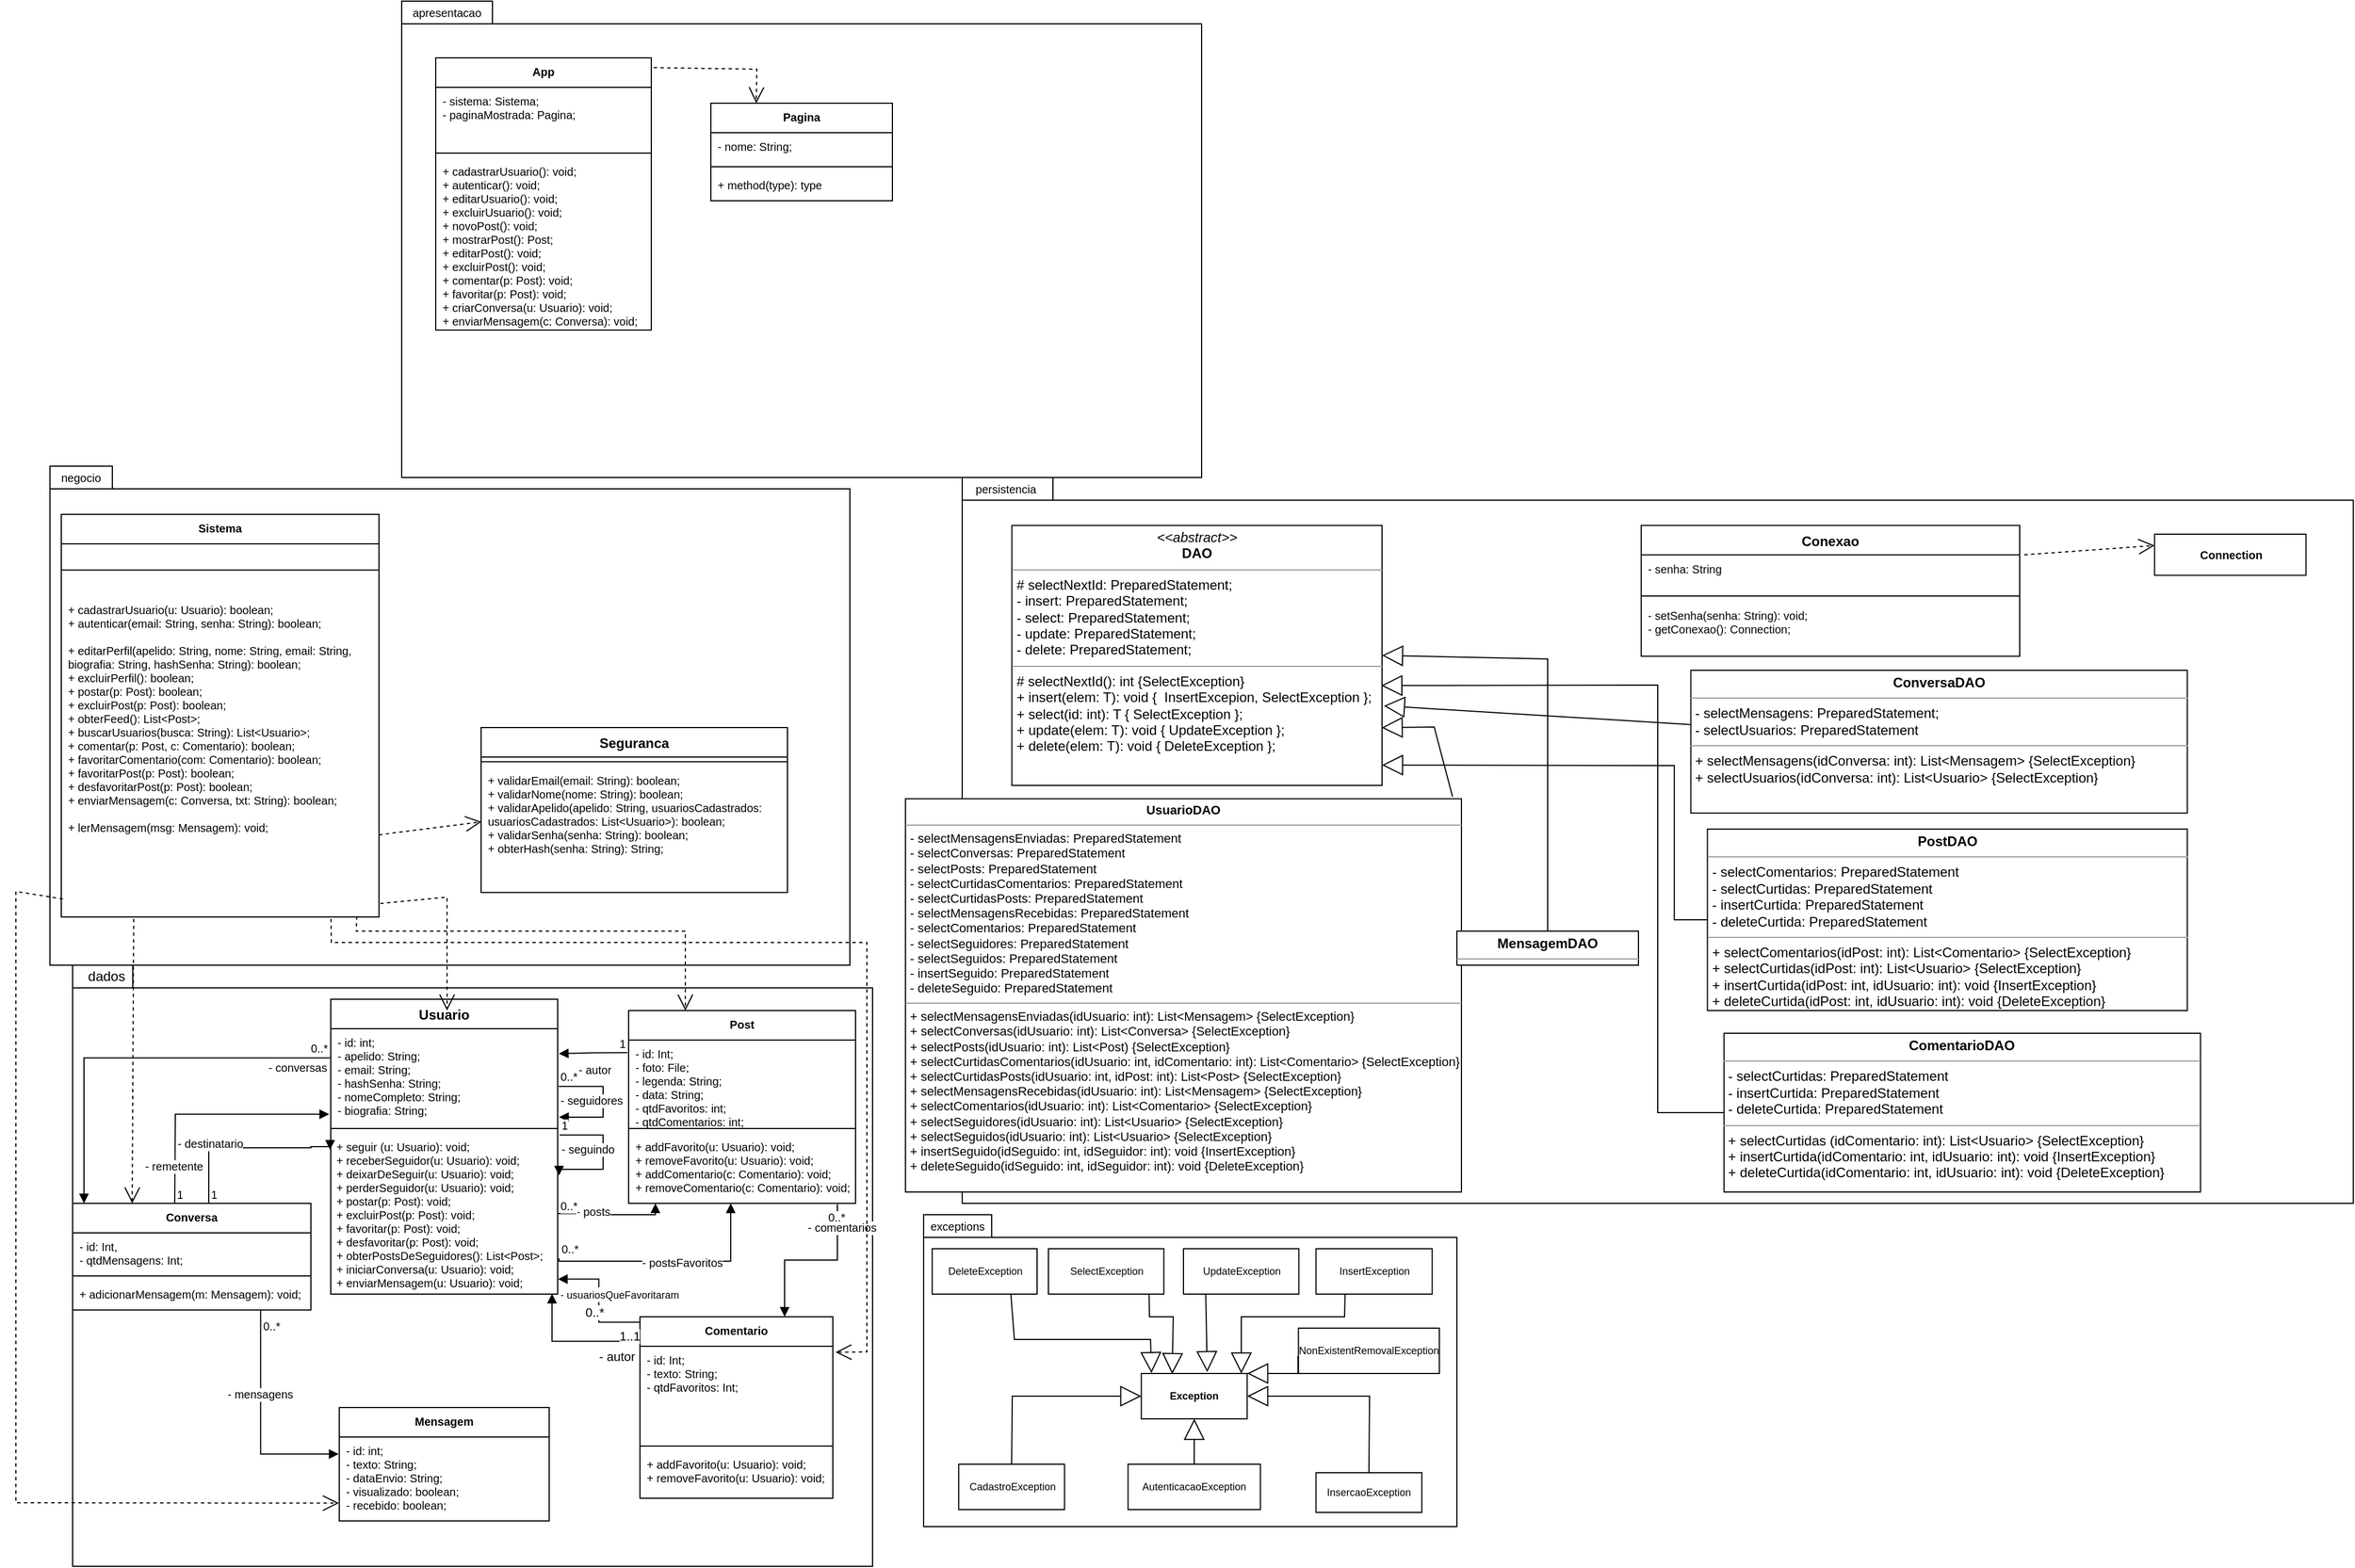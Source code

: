 <mxfile version="20.0.4" type="google"><diagram id="C5RBs43oDa-KdzZeNtuy" name="Page-1"><mxGraphModel grid="1" page="1" gridSize="10" guides="1" tooltips="1" connect="1" arrows="1" fold="1" pageScale="1" pageWidth="827" pageHeight="1169" math="0" shadow="0"><root><mxCell id="WIyWlLk6GJQsqaUBKTNV-0"/><mxCell id="WIyWlLk6GJQsqaUBKTNV-1" parent="WIyWlLk6GJQsqaUBKTNV-0"/><mxCell id="yJai5Bb9g0RLQS3w5ZeI-4" value="&amp;nbsp;" style="shape=folder;fontStyle=1;spacingTop=10;tabWidth=50;tabHeight=20;tabPosition=left;html=1;align=left;" vertex="1" parent="WIyWlLk6GJQsqaUBKTNV-1"><mxGeometry x="30" y="650" width="705" height="530" as="geometry"/></mxCell><mxCell id="yJai5Bb9g0RLQS3w5ZeI-10" value="dados" style="text;html=1;strokeColor=none;fillColor=none;align=center;verticalAlign=middle;whiteSpace=wrap;rounded=0;" vertex="1" parent="WIyWlLk6GJQsqaUBKTNV-1"><mxGeometry x="30" y="650" width="60" height="20" as="geometry"/></mxCell><mxCell id="yJai5Bb9g0RLQS3w5ZeI-13" value="Usuario" style="swimlane;fontStyle=1;align=center;verticalAlign=top;childLayout=stackLayout;horizontal=1;startSize=26;horizontalStack=0;resizeParent=1;resizeParentMax=0;resizeLast=0;collapsible=1;marginBottom=0;" vertex="1" parent="WIyWlLk6GJQsqaUBKTNV-1"><mxGeometry x="257.5" y="680" width="200" height="260" as="geometry"/></mxCell><mxCell id="yJai5Bb9g0RLQS3w5ZeI-14" value="- id: int;&#10;- apelido: String;&#10;- email: String;&#10;- hashSenha: String;&#10;- nomeCompleto: String;&#10;- biografia: String;" style="text;strokeColor=none;fillColor=none;align=left;verticalAlign=top;spacingLeft=4;spacingRight=4;overflow=hidden;rotatable=0;points=[[0,0.5],[1,0.5]];portConstraint=eastwest;fontSize=10;" vertex="1" parent="yJai5Bb9g0RLQS3w5ZeI-13"><mxGeometry y="26" width="200" height="84" as="geometry"/></mxCell><mxCell id="yJai5Bb9g0RLQS3w5ZeI-15" value="" style="line;strokeWidth=1;fillColor=none;align=left;verticalAlign=middle;spacingTop=-1;spacingLeft=3;spacingRight=3;rotatable=0;labelPosition=right;points=[];portConstraint=eastwest;" vertex="1" parent="yJai5Bb9g0RLQS3w5ZeI-13"><mxGeometry y="110" width="200" height="8" as="geometry"/></mxCell><mxCell id="yJai5Bb9g0RLQS3w5ZeI-16" value="+ seguir (u: Usuario): void;&#10;+ receberSeguidor(u: Usuario): void;&#10;+ deixarDeSeguir(u: Usuario): void;&#10;+ perderSeguidor(u: Usuario): void;&#10;+ postar(p: Post): void;&#10;+ excluirPost(p: Post): void;&#10;+ favoritar(p: Post): void;&#10;+ desfavoritar(p: Post): void;&#10;+ obterPostsDeSeguidores(): List&lt;Post&gt;;&#10;+ iniciarConversa(u: Usuario): void;&#10;+ enviarMensagem(u: Usuario): void;" style="text;strokeColor=none;fillColor=none;align=left;verticalAlign=top;spacingLeft=3;spacingRight=4;overflow=hidden;rotatable=0;points=[[0,0.5],[1,0.5]];portConstraint=eastwest;fontSize=10;" vertex="1" parent="yJai5Bb9g0RLQS3w5ZeI-13"><mxGeometry y="118" width="200" height="142" as="geometry"/></mxCell><mxCell id="6zpbJxyxFIyUlzgQK8dl-105" value="- seguidores" style="endArrow=block;endFill=1;html=1;edgeStyle=orthogonalEdgeStyle;align=left;verticalAlign=top;rounded=0;fontSize=10;exitX=1.004;exitY=0.606;exitDx=0;exitDy=0;exitPerimeter=0;entryX=1.006;entryY=0.924;entryDx=0;entryDy=0;entryPerimeter=0;" edge="1" parent="yJai5Bb9g0RLQS3w5ZeI-13" source="yJai5Bb9g0RLQS3w5ZeI-14" target="yJai5Bb9g0RLQS3w5ZeI-14"><mxGeometry x="-1" relative="1" as="geometry"><mxPoint x="120" y="150" as="sourcePoint"/><mxPoint x="280" y="150" as="targetPoint"/><Array as="points"><mxPoint x="240" y="77"/><mxPoint x="240" y="104"/><mxPoint x="201" y="104"/></Array></mxGeometry></mxCell><mxCell id="6zpbJxyxFIyUlzgQK8dl-106" value="0..*" style="edgeLabel;resizable=0;html=1;align=left;verticalAlign=bottom;fontSize=10;" connectable="0" vertex="1" parent="6zpbJxyxFIyUlzgQK8dl-105"><mxGeometry x="-1" relative="1" as="geometry"/></mxCell><mxCell id="6zpbJxyxFIyUlzgQK8dl-109" value="- seguindo" style="endArrow=block;endFill=1;html=1;edgeStyle=orthogonalEdgeStyle;align=left;verticalAlign=top;rounded=0;fontSize=10;exitX=1.008;exitY=0.012;exitDx=0;exitDy=0;exitPerimeter=0;entryX=1.006;entryY=0.264;entryDx=0;entryDy=0;entryPerimeter=0;" edge="1" parent="yJai5Bb9g0RLQS3w5ZeI-13" source="yJai5Bb9g0RLQS3w5ZeI-16" target="yJai5Bb9g0RLQS3w5ZeI-16"><mxGeometry x="-1" relative="1" as="geometry"><mxPoint x="120" y="150" as="sourcePoint"/><mxPoint x="280" y="150" as="targetPoint"/><Array as="points"><mxPoint x="240" y="120"/><mxPoint x="240" y="150"/></Array></mxGeometry></mxCell><mxCell id="6zpbJxyxFIyUlzgQK8dl-110" value="1" style="edgeLabel;resizable=0;html=1;align=left;verticalAlign=bottom;fontSize=10;" connectable="0" vertex="1" parent="6zpbJxyxFIyUlzgQK8dl-109"><mxGeometry x="-1" relative="1" as="geometry"/></mxCell><mxCell id="yJai5Bb9g0RLQS3w5ZeI-17" value="Post" style="swimlane;fontStyle=1;align=center;verticalAlign=top;childLayout=stackLayout;horizontal=1;startSize=26;horizontalStack=0;resizeParent=1;resizeParentMax=0;resizeLast=0;collapsible=1;marginBottom=0;fontSize=10;" vertex="1" parent="WIyWlLk6GJQsqaUBKTNV-1"><mxGeometry x="520" y="690" width="200" height="170" as="geometry"/></mxCell><mxCell id="yJai5Bb9g0RLQS3w5ZeI-18" value="- id: Int;&#10;- foto: File;&#10;- legenda: String;&#10;- data: String;&#10;- qtdFavoritos: int;&#10;- qtdComentarios: int;" style="text;strokeColor=none;fillColor=none;align=left;verticalAlign=top;spacingLeft=4;spacingRight=4;overflow=hidden;rotatable=0;points=[[0,0.5],[1,0.5]];portConstraint=eastwest;fontSize=10;" vertex="1" parent="yJai5Bb9g0RLQS3w5ZeI-17"><mxGeometry y="26" width="200" height="74" as="geometry"/></mxCell><mxCell id="yJai5Bb9g0RLQS3w5ZeI-19" value="" style="line;strokeWidth=1;fillColor=none;align=left;verticalAlign=middle;spacingTop=-1;spacingLeft=3;spacingRight=3;rotatable=0;labelPosition=right;points=[];portConstraint=eastwest;fontSize=10;" vertex="1" parent="yJai5Bb9g0RLQS3w5ZeI-17"><mxGeometry y="100" width="200" height="8" as="geometry"/></mxCell><mxCell id="yJai5Bb9g0RLQS3w5ZeI-20" value="+ addFavorito(u: Usuario): void;&#10;+ removeFavorito(u: Usuario): void;&#10;+ addComentario(c: Comentario): void;&#10;+ removeComentario(c: Comentario): void;" style="text;strokeColor=none;fillColor=none;align=left;verticalAlign=top;spacingLeft=4;spacingRight=4;overflow=hidden;rotatable=0;points=[[0,0.5],[1,0.5]];portConstraint=eastwest;fontSize=10;" vertex="1" parent="yJai5Bb9g0RLQS3w5ZeI-17"><mxGeometry y="108" width="200" height="62" as="geometry"/></mxCell><mxCell id="yJai5Bb9g0RLQS3w5ZeI-25" value="Comentario" style="swimlane;fontStyle=1;align=center;verticalAlign=top;childLayout=stackLayout;horizontal=1;startSize=26;horizontalStack=0;resizeParent=1;resizeParentMax=0;resizeLast=0;collapsible=1;marginBottom=0;fontSize=10;" vertex="1" parent="WIyWlLk6GJQsqaUBKTNV-1"><mxGeometry x="530" y="960" width="170" height="160" as="geometry"/></mxCell><mxCell id="yJai5Bb9g0RLQS3w5ZeI-26" value="- id: Int;&#10;- texto: String;&#10;- qtdFavoritos: Int;" style="text;strokeColor=none;fillColor=none;align=left;verticalAlign=top;spacingLeft=4;spacingRight=4;overflow=hidden;rotatable=0;points=[[0,0.5],[1,0.5]];portConstraint=eastwest;fontSize=10;" vertex="1" parent="yJai5Bb9g0RLQS3w5ZeI-25"><mxGeometry y="26" width="170" height="84" as="geometry"/></mxCell><mxCell id="yJai5Bb9g0RLQS3w5ZeI-27" value="" style="line;strokeWidth=1;fillColor=none;align=left;verticalAlign=middle;spacingTop=-1;spacingLeft=3;spacingRight=3;rotatable=0;labelPosition=right;points=[];portConstraint=eastwest;fontSize=10;" vertex="1" parent="yJai5Bb9g0RLQS3w5ZeI-25"><mxGeometry y="110" width="170" height="8" as="geometry"/></mxCell><mxCell id="yJai5Bb9g0RLQS3w5ZeI-28" value="+ addFavorito(u: Usuario): void;&#10;+ removeFavorito(u: Usuario): void;" style="text;strokeColor=none;fillColor=none;align=left;verticalAlign=top;spacingLeft=4;spacingRight=4;overflow=hidden;rotatable=0;points=[[0,0.5],[1,0.5]];portConstraint=eastwest;fontSize=10;" vertex="1" parent="yJai5Bb9g0RLQS3w5ZeI-25"><mxGeometry y="118" width="170" height="42" as="geometry"/></mxCell><mxCell id="yJai5Bb9g0RLQS3w5ZeI-39" value="- posts" style="endArrow=block;endFill=1;html=1;edgeStyle=orthogonalEdgeStyle;align=left;verticalAlign=top;rounded=0;fontSize=10;exitX=1;exitY=0.5;exitDx=0;exitDy=0;entryX=0.118;entryY=1;entryDx=0;entryDy=0;entryPerimeter=0;" edge="1" parent="WIyWlLk6GJQsqaUBKTNV-1" source="yJai5Bb9g0RLQS3w5ZeI-16" target="yJai5Bb9g0RLQS3w5ZeI-20"><mxGeometry x="-0.702" y="14" relative="1" as="geometry"><mxPoint x="40" y="850" as="sourcePoint"/><mxPoint x="200" y="850" as="targetPoint"/><mxPoint as="offset"/></mxGeometry></mxCell><mxCell id="yJai5Bb9g0RLQS3w5ZeI-40" value="0..*" style="edgeLabel;resizable=0;html=1;align=left;verticalAlign=bottom;fontSize=10;" connectable="0" vertex="1" parent="yJai5Bb9g0RLQS3w5ZeI-39"><mxGeometry x="-1" relative="1" as="geometry"><mxPoint y="1" as="offset"/></mxGeometry></mxCell><mxCell id="yJai5Bb9g0RLQS3w5ZeI-49" value="- comentarios" style="endArrow=block;endFill=1;html=1;edgeStyle=orthogonalEdgeStyle;align=left;verticalAlign=top;rounded=0;fontSize=10;entryX=0.75;entryY=0;entryDx=0;entryDy=0;exitX=0.92;exitY=1.015;exitDx=0;exitDy=0;exitPerimeter=0;" edge="1" parent="WIyWlLk6GJQsqaUBKTNV-1" source="yJai5Bb9g0RLQS3w5ZeI-20" target="yJai5Bb9g0RLQS3w5ZeI-25"><mxGeometry x="0.242" y="-21" relative="1" as="geometry"><mxPoint x="280" y="870" as="sourcePoint"/><mxPoint x="440" y="870" as="targetPoint"/><mxPoint x="13" y="-20" as="offset"/></mxGeometry></mxCell><mxCell id="yJai5Bb9g0RLQS3w5ZeI-50" value="0..*" style="edgeLabel;resizable=0;html=1;align=left;verticalAlign=bottom;fontSize=10;" connectable="0" vertex="1" parent="yJai5Bb9g0RLQS3w5ZeI-49"><mxGeometry x="-1" relative="1" as="geometry"><mxPoint x="-10" y="20" as="offset"/></mxGeometry></mxCell><mxCell id="yJai5Bb9g0RLQS3w5ZeI-52" value="Mensagem" style="swimlane;fontStyle=1;align=center;verticalAlign=top;childLayout=stackLayout;horizontal=1;startSize=26;horizontalStack=0;resizeParent=1;resizeParentMax=0;resizeLast=0;collapsible=1;marginBottom=0;fontSize=10;" vertex="1" parent="WIyWlLk6GJQsqaUBKTNV-1"><mxGeometry x="265" y="1040" width="185" height="100" as="geometry"/></mxCell><mxCell id="yJai5Bb9g0RLQS3w5ZeI-53" value="- id: int;&#10;- texto: String;&#10;- dataEnvio: String;&#10;- visualizado: boolean;&#10;- recebido: boolean;" style="text;strokeColor=none;fillColor=none;align=left;verticalAlign=top;spacingLeft=4;spacingRight=4;overflow=hidden;rotatable=0;points=[[0,0.5],[1,0.5]];portConstraint=eastwest;fontSize=10;" vertex="1" parent="yJai5Bb9g0RLQS3w5ZeI-52"><mxGeometry y="26" width="185" height="74" as="geometry"/></mxCell><mxCell id="yJai5Bb9g0RLQS3w5ZeI-58" value="- autor" style="endArrow=block;endFill=1;html=1;edgeStyle=orthogonalEdgeStyle;align=left;verticalAlign=top;rounded=0;fontSize=10;exitX=-0.005;exitY=0.151;exitDx=0;exitDy=0;exitPerimeter=0;entryX=1.005;entryY=0.262;entryDx=0;entryDy=0;entryPerimeter=0;" edge="1" parent="WIyWlLk6GJQsqaUBKTNV-1" source="yJai5Bb9g0RLQS3w5ZeI-18" target="yJai5Bb9g0RLQS3w5ZeI-14"><mxGeometry x="0.48" y="2" relative="1" as="geometry"><mxPoint x="200" y="780" as="sourcePoint"/><mxPoint x="360" y="780" as="targetPoint"/><mxPoint as="offset"/></mxGeometry></mxCell><mxCell id="yJai5Bb9g0RLQS3w5ZeI-59" value="1" style="edgeLabel;resizable=0;html=1;align=left;verticalAlign=bottom;fontSize=10;" connectable="0" vertex="1" parent="yJai5Bb9g0RLQS3w5ZeI-58"><mxGeometry x="-1" relative="1" as="geometry"><mxPoint x="-9" as="offset"/></mxGeometry></mxCell><mxCell id="yJai5Bb9g0RLQS3w5ZeI-74" value="Conversa" style="swimlane;fontStyle=1;align=center;verticalAlign=top;childLayout=stackLayout;horizontal=1;startSize=26;horizontalStack=0;resizeParent=1;resizeParentMax=0;resizeLast=0;collapsible=1;marginBottom=0;fontSize=10;" vertex="1" parent="WIyWlLk6GJQsqaUBKTNV-1"><mxGeometry x="30" y="860" width="210" height="94" as="geometry"/></mxCell><mxCell id="yJai5Bb9g0RLQS3w5ZeI-75" value="- id: Int,&#10;- qtdMensagens: Int;" style="text;strokeColor=none;fillColor=none;align=left;verticalAlign=top;spacingLeft=4;spacingRight=4;overflow=hidden;rotatable=0;points=[[0,0.5],[1,0.5]];portConstraint=eastwest;fontSize=10;" vertex="1" parent="yJai5Bb9g0RLQS3w5ZeI-74"><mxGeometry y="26" width="210" height="34" as="geometry"/></mxCell><mxCell id="yJai5Bb9g0RLQS3w5ZeI-76" value="" style="line;strokeWidth=1;fillColor=none;align=left;verticalAlign=middle;spacingTop=-1;spacingLeft=3;spacingRight=3;rotatable=0;labelPosition=right;points=[];portConstraint=eastwest;fontSize=10;" vertex="1" parent="yJai5Bb9g0RLQS3w5ZeI-74"><mxGeometry y="60" width="210" height="8" as="geometry"/></mxCell><mxCell id="yJai5Bb9g0RLQS3w5ZeI-77" value="+ adicionarMensagem(m: Mensagem): void;" style="text;strokeColor=none;fillColor=none;align=left;verticalAlign=top;spacingLeft=4;spacingRight=4;overflow=hidden;rotatable=0;points=[[0,0.5],[1,0.5]];portConstraint=eastwest;fontSize=10;" vertex="1" parent="yJai5Bb9g0RLQS3w5ZeI-74"><mxGeometry y="68" width="210" height="26" as="geometry"/></mxCell><mxCell id="yJai5Bb9g0RLQS3w5ZeI-78" value="" style="endArrow=block;endFill=1;html=1;edgeStyle=orthogonalEdgeStyle;align=left;verticalAlign=top;rounded=0;fontSize=10;entryX=-0.007;entryY=0.898;entryDx=0;entryDy=0;entryPerimeter=0;" edge="1" parent="WIyWlLk6GJQsqaUBKTNV-1" target="yJai5Bb9g0RLQS3w5ZeI-14"><mxGeometry x="-1" relative="1" as="geometry"><mxPoint x="120" y="860" as="sourcePoint"/><mxPoint x="280" y="860" as="targetPoint"/></mxGeometry></mxCell><mxCell id="yJai5Bb9g0RLQS3w5ZeI-79" value="1" style="edgeLabel;resizable=0;html=1;align=left;verticalAlign=bottom;fontSize=10;" connectable="0" vertex="1" parent="yJai5Bb9g0RLQS3w5ZeI-78"><mxGeometry x="-1" relative="1" as="geometry"/></mxCell><mxCell id="yJai5Bb9g0RLQS3w5ZeI-80" value="- remetente" style="edgeLabel;html=1;align=center;verticalAlign=middle;resizable=0;points=[];fontSize=10;" connectable="0" vertex="1" parent="yJai5Bb9g0RLQS3w5ZeI-78"><mxGeometry x="-0.693" y="1" relative="1" as="geometry"><mxPoint as="offset"/></mxGeometry></mxCell><mxCell id="yJai5Bb9g0RLQS3w5ZeI-81" value="" style="endArrow=block;endFill=1;html=1;edgeStyle=orthogonalEdgeStyle;align=left;verticalAlign=top;rounded=0;fontSize=10;entryX=-0.003;entryY=0.104;entryDx=0;entryDy=0;entryPerimeter=0;" edge="1" parent="WIyWlLk6GJQsqaUBKTNV-1" target="yJai5Bb9g0RLQS3w5ZeI-16"><mxGeometry x="-1" relative="1" as="geometry"><mxPoint x="150" y="860" as="sourcePoint"/><mxPoint x="280" y="860" as="targetPoint"/><Array as="points"><mxPoint x="150" y="811"/><mxPoint x="240" y="811"/><mxPoint x="257" y="810"/></Array></mxGeometry></mxCell><mxCell id="yJai5Bb9g0RLQS3w5ZeI-82" value="1" style="edgeLabel;resizable=0;html=1;align=left;verticalAlign=bottom;fontSize=10;" connectable="0" vertex="1" parent="yJai5Bb9g0RLQS3w5ZeI-81"><mxGeometry x="-1" relative="1" as="geometry"/></mxCell><mxCell id="yJai5Bb9g0RLQS3w5ZeI-83" value="- destinatario" style="edgeLabel;html=1;align=center;verticalAlign=middle;resizable=0;points=[];fontSize=10;" connectable="0" vertex="1" parent="yJai5Bb9g0RLQS3w5ZeI-81"><mxGeometry x="-0.382" relative="1" as="geometry"><mxPoint y="-4" as="offset"/></mxGeometry></mxCell><mxCell id="yJai5Bb9g0RLQS3w5ZeI-84" value="" style="endArrow=block;endFill=1;html=1;edgeStyle=orthogonalEdgeStyle;align=left;verticalAlign=top;rounded=0;fontSize=10;exitX=0.789;exitY=1.007;exitDx=0;exitDy=0;exitPerimeter=0;entryX=-0.003;entryY=0.203;entryDx=0;entryDy=0;entryPerimeter=0;" edge="1" parent="WIyWlLk6GJQsqaUBKTNV-1" source="yJai5Bb9g0RLQS3w5ZeI-77" target="yJai5Bb9g0RLQS3w5ZeI-53"><mxGeometry x="-1" relative="1" as="geometry"><mxPoint x="140" y="990" as="sourcePoint"/><mxPoint x="300" y="990" as="targetPoint"/><Array as="points"><mxPoint x="196" y="1081"/></Array></mxGeometry></mxCell><mxCell id="yJai5Bb9g0RLQS3w5ZeI-85" value="0..*" style="edgeLabel;resizable=0;html=1;align=left;verticalAlign=bottom;fontSize=10;" connectable="0" vertex="1" parent="yJai5Bb9g0RLQS3w5ZeI-84"><mxGeometry x="-1" relative="1" as="geometry"><mxPoint y="22" as="offset"/></mxGeometry></mxCell><mxCell id="yJai5Bb9g0RLQS3w5ZeI-88" value="- mensagens" style="edgeLabel;html=1;align=center;verticalAlign=middle;resizable=0;points=[];fontSize=10;" connectable="0" vertex="1" parent="yJai5Bb9g0RLQS3w5ZeI-84"><mxGeometry x="-0.452" y="-1" relative="1" as="geometry"><mxPoint y="20" as="offset"/></mxGeometry></mxCell><mxCell id="yJai5Bb9g0RLQS3w5ZeI-93" value="" style="endArrow=block;endFill=1;html=1;edgeStyle=orthogonalEdgeStyle;align=left;verticalAlign=top;rounded=0;fontSize=10;exitX=-0.003;exitY=0.306;exitDx=0;exitDy=0;exitPerimeter=0;" edge="1" parent="WIyWlLk6GJQsqaUBKTNV-1" source="yJai5Bb9g0RLQS3w5ZeI-14"><mxGeometry x="-1" relative="1" as="geometry"><mxPoint x="90" y="750" as="sourcePoint"/><mxPoint x="40" y="860" as="targetPoint"/><Array as="points"><mxPoint x="40" y="732"/><mxPoint x="40" y="860"/></Array></mxGeometry></mxCell><mxCell id="yJai5Bb9g0RLQS3w5ZeI-94" value="0..*" style="edgeLabel;resizable=0;html=1;align=left;verticalAlign=bottom;fontSize=10;" connectable="0" vertex="1" parent="yJai5Bb9g0RLQS3w5ZeI-93"><mxGeometry x="-1" relative="1" as="geometry"><mxPoint x="-19" as="offset"/></mxGeometry></mxCell><mxCell id="yJai5Bb9g0RLQS3w5ZeI-95" value="- conversas" style="edgeLabel;html=1;align=center;verticalAlign=middle;resizable=0;points=[];fontSize=10;" connectable="0" vertex="1" parent="yJai5Bb9g0RLQS3w5ZeI-93"><mxGeometry x="-0.433" y="-2" relative="1" as="geometry"><mxPoint x="69" y="10" as="offset"/></mxGeometry></mxCell><mxCell id="yJai5Bb9g0RLQS3w5ZeI-96" value="&amp;nbsp;" style="shape=folder;fontStyle=1;spacingTop=10;tabWidth=55;tabHeight=20;tabPosition=left;html=1;align=left;" vertex="1" parent="WIyWlLk6GJQsqaUBKTNV-1"><mxGeometry x="10" y="210" width="705" height="440" as="geometry"/></mxCell><mxCell id="yJai5Bb9g0RLQS3w5ZeI-98" value="Sistema" style="swimlane;fontStyle=1;align=center;verticalAlign=top;childLayout=stackLayout;horizontal=1;startSize=26;horizontalStack=0;resizeParent=1;resizeParentMax=0;resizeLast=0;collapsible=1;marginBottom=0;fontSize=10;" vertex="1" parent="yJai5Bb9g0RLQS3w5ZeI-96"><mxGeometry x="10" y="42.529" width="280" height="354.952" as="geometry"/></mxCell><mxCell id="yJai5Bb9g0RLQS3w5ZeI-100" value="" style="line;strokeWidth=1;fillColor=none;align=left;verticalAlign=middle;spacingTop=-1;spacingLeft=3;spacingRight=3;rotatable=0;labelPosition=right;points=[];portConstraint=eastwest;fontSize=10;" vertex="1" parent="yJai5Bb9g0RLQS3w5ZeI-98"><mxGeometry y="26" width="280" height="46.095" as="geometry"/></mxCell><mxCell id="yJai5Bb9g0RLQS3w5ZeI-101" value="+ cadastrarUsuario(u: Usuario): boolean;&#10;+ autenticar(email: String, senha: String): boolean;&#10;&#10;+ editarPerfil(apelido: String, nome: String, email: String,&#10;biografia: String, hashSenha: String): boolean;&#10;+ excluirPerfil(): boolean;&#10;+ postar(p: Post): boolean;&#10;+ excluirPost(p: Post): boolean;&#10;+ obterFeed(): List&lt;Post&gt;;&#10;+ buscarUsuarios(busca: String): List&lt;Usuario&gt;;&#10;+ comentar(p: Post, c: Comentario): boolean;&#10;+ favoritarComentario(com: Comentario): boolean;&#10;+ favoritarPost(p: Post): boolean;&#10;+ desfavoritarPost(p: Post): boolean;&#10;+ enviarMensagem(c: Conversa, txt: String): boolean;&#10;&#10;+ lerMensagem(msg: Mensagem): void;&#10;" style="text;strokeColor=none;fillColor=none;align=left;verticalAlign=top;spacingLeft=4;spacingRight=4;overflow=hidden;rotatable=0;points=[[0,0.5],[1,0.5]];portConstraint=eastwest;fontSize=10;" vertex="1" parent="yJai5Bb9g0RLQS3w5ZeI-98"><mxGeometry y="72.095" width="280" height="282.857" as="geometry"/></mxCell><mxCell id="RfT7rJf-ZlswlhzXCu2A-1" value="Seguranca" style="swimlane;fontStyle=1;align=center;verticalAlign=top;childLayout=stackLayout;horizontal=1;startSize=26;horizontalStack=0;resizeParent=1;resizeParentMax=0;resizeLast=0;collapsible=1;marginBottom=0;" vertex="1" parent="yJai5Bb9g0RLQS3w5ZeI-96"><mxGeometry x="380" y="230.476" width="270" height="145.429" as="geometry"/></mxCell><mxCell id="RfT7rJf-ZlswlhzXCu2A-3" value="" style="line;strokeWidth=1;fillColor=none;align=left;verticalAlign=middle;spacingTop=-1;spacingLeft=3;spacingRight=3;rotatable=0;labelPosition=right;points=[];portConstraint=eastwest;" vertex="1" parent="RfT7rJf-ZlswlhzXCu2A-1"><mxGeometry y="26" width="270" height="8.381" as="geometry"/></mxCell><mxCell id="RfT7rJf-ZlswlhzXCu2A-4" value="+ validarEmail(email: String): boolean;&#10;+ validarNome(nome: String): boolean;&#10;+ validarApelido(apelido: String, usuariosCadastrados:&#10;usuariosCadastrados: List&lt;Usuario&gt;): boolean;&#10;+ validarSenha(senha: String): boolean;&#10;+ obterHash(senha: String): String;" style="text;strokeColor=none;fillColor=none;align=left;verticalAlign=top;spacingLeft=4;spacingRight=4;overflow=hidden;rotatable=0;points=[[0,0.5],[1,0.5]];portConstraint=eastwest;fontSize=10;" vertex="1" parent="RfT7rJf-ZlswlhzXCu2A-1"><mxGeometry y="34.381" width="270" height="111.048" as="geometry"/></mxCell><mxCell id="yJai5Bb9g0RLQS3w5ZeI-97" value="negocio" style="text;html=1;strokeColor=none;fillColor=none;align=center;verticalAlign=middle;whiteSpace=wrap;rounded=0;fontSize=10;" vertex="1" parent="yJai5Bb9g0RLQS3w5ZeI-96"><mxGeometry width="55" height="20.952" as="geometry"/></mxCell><mxCell id="AuEBVUigqawo3o4KVQHS-8" value="" style="endArrow=open;endSize=12;dashed=1;html=1;rounded=0;fontSize=9;exitX=1;exitY=0.744;exitDx=0;exitDy=0;exitPerimeter=0;entryX=0.001;entryY=0.439;entryDx=0;entryDy=0;entryPerimeter=0;" edge="1" parent="yJai5Bb9g0RLQS3w5ZeI-96" source="yJai5Bb9g0RLQS3w5ZeI-101" target="RfT7rJf-ZlswlhzXCu2A-4"><mxGeometry width="160" relative="1" as="geometry"><mxPoint x="440" y="429.524" as="sourcePoint"/><mxPoint x="600" y="429.524" as="targetPoint"/></mxGeometry></mxCell><mxCell id="AuEBVUigqawo3o4KVQHS-2" value="- autor" style="endArrow=block;endFill=1;html=1;edgeStyle=orthogonalEdgeStyle;align=left;verticalAlign=top;rounded=0;exitX=0.001;exitY=0.135;exitDx=0;exitDy=0;exitPerimeter=0;entryX=0.975;entryY=0.997;entryDx=0;entryDy=0;entryPerimeter=0;" edge="1" parent="WIyWlLk6GJQsqaUBKTNV-1" source="yJai5Bb9g0RLQS3w5ZeI-25" target="yJai5Bb9g0RLQS3w5ZeI-16"><mxGeometry x="-0.368" relative="1" as="geometry"><mxPoint x="320" y="940" as="sourcePoint"/><mxPoint x="480" y="940" as="targetPoint"/><mxPoint as="offset"/></mxGeometry></mxCell><mxCell id="AuEBVUigqawo3o4KVQHS-3" value="1..1" style="edgeLabel;resizable=0;html=1;align=left;verticalAlign=bottom;" connectable="0" vertex="1" parent="AuEBVUigqawo3o4KVQHS-2"><mxGeometry x="-1" relative="1" as="geometry"><mxPoint x="-20" y="4" as="offset"/></mxGeometry></mxCell><mxCell id="AuEBVUigqawo3o4KVQHS-4" value="&lt;font style=&quot;font-size: 9px;&quot;&gt;- usuariosQueFavoritaram&lt;/font&gt;" style="endArrow=block;endFill=1;html=1;edgeStyle=orthogonalEdgeStyle;align=left;verticalAlign=top;rounded=0;exitX=0.001;exitY=0.03;exitDx=0;exitDy=0;exitPerimeter=0;entryX=1.001;entryY=0.907;entryDx=0;entryDy=0;entryPerimeter=0;" edge="1" parent="WIyWlLk6GJQsqaUBKTNV-1" source="yJai5Bb9g0RLQS3w5ZeI-25" target="yJai5Bb9g0RLQS3w5ZeI-16"><mxGeometry x="1" relative="1" as="geometry"><mxPoint x="420" y="940" as="sourcePoint"/><mxPoint x="580" y="940" as="targetPoint"/><mxPoint as="offset"/></mxGeometry></mxCell><mxCell id="AuEBVUigqawo3o4KVQHS-5" value="0..*" style="edgeLabel;resizable=0;html=1;align=left;verticalAlign=bottom;" connectable="0" vertex="1" parent="AuEBVUigqawo3o4KVQHS-4"><mxGeometry x="-1" relative="1" as="geometry"><mxPoint x="-50" as="offset"/></mxGeometry></mxCell><mxCell id="AuEBVUigqawo3o4KVQHS-9" value="" style="endArrow=open;endSize=12;dashed=1;html=1;rounded=0;fontSize=9;exitX=1.004;exitY=0.958;exitDx=0;exitDy=0;exitPerimeter=0;" edge="1" parent="WIyWlLk6GJQsqaUBKTNV-1" source="yJai5Bb9g0RLQS3w5ZeI-101"><mxGeometry width="160" relative="1" as="geometry"><mxPoint x="370" y="610" as="sourcePoint"/><mxPoint x="360" y="690" as="targetPoint"/><Array as="points"><mxPoint x="360" y="590"/></Array></mxGeometry></mxCell><mxCell id="AuEBVUigqawo3o4KVQHS-10" value="" style="endArrow=open;endSize=12;dashed=1;html=1;rounded=0;fontSize=9;exitX=0.228;exitY=1.006;exitDx=0;exitDy=0;exitPerimeter=0;entryX=0.25;entryY=0;entryDx=0;entryDy=0;" edge="1" parent="WIyWlLk6GJQsqaUBKTNV-1" source="yJai5Bb9g0RLQS3w5ZeI-101" target="yJai5Bb9g0RLQS3w5ZeI-74"><mxGeometry width="160" relative="1" as="geometry"><mxPoint x="230" y="710" as="sourcePoint"/><mxPoint x="390" y="710" as="targetPoint"/></mxGeometry></mxCell><mxCell id="AuEBVUigqawo3o4KVQHS-11" value="" style="endArrow=open;endSize=12;dashed=1;html=1;rounded=0;fontSize=9;exitX=0.93;exitY=0.998;exitDx=0;exitDy=0;exitPerimeter=0;entryX=0.25;entryY=0;entryDx=0;entryDy=0;" edge="1" parent="WIyWlLk6GJQsqaUBKTNV-1" source="yJai5Bb9g0RLQS3w5ZeI-101" target="yJai5Bb9g0RLQS3w5ZeI-17"><mxGeometry x="0.086" y="-10" width="160" relative="1" as="geometry"><mxPoint x="340" y="680" as="sourcePoint"/><mxPoint x="500" y="680" as="targetPoint"/><Array as="points"><mxPoint x="280" y="620"/><mxPoint x="570" y="620"/></Array><mxPoint as="offset"/></mxGeometry></mxCell><mxCell id="AuEBVUigqawo3o4KVQHS-12" value="" style="endArrow=open;endSize=12;dashed=1;html=1;rounded=0;fontSize=9;exitX=0.005;exitY=0.944;exitDx=0;exitDy=0;exitPerimeter=0;entryX=-0.002;entryY=0.788;entryDx=0;entryDy=0;entryPerimeter=0;" edge="1" parent="WIyWlLk6GJQsqaUBKTNV-1" source="yJai5Bb9g0RLQS3w5ZeI-101" target="yJai5Bb9g0RLQS3w5ZeI-53"><mxGeometry width="160" relative="1" as="geometry"><mxPoint x="340" y="670" as="sourcePoint"/><mxPoint x="500" y="670" as="targetPoint"/><Array as="points"><mxPoint x="-20" y="585"/><mxPoint x="-20" y="1124"/></Array></mxGeometry></mxCell><mxCell id="AuEBVUigqawo3o4KVQHS-13" value="" style="endArrow=open;endSize=12;dashed=1;html=1;rounded=0;fontSize=9;exitX=0.849;exitY=1.006;exitDx=0;exitDy=0;exitPerimeter=0;entryX=1.014;entryY=0.063;entryDx=0;entryDy=0;entryPerimeter=0;" edge="1" parent="WIyWlLk6GJQsqaUBKTNV-1" source="yJai5Bb9g0RLQS3w5ZeI-101" target="yJai5Bb9g0RLQS3w5ZeI-26"><mxGeometry width="160" relative="1" as="geometry"><mxPoint x="420" y="720" as="sourcePoint"/><mxPoint x="750" y="950" as="targetPoint"/><Array as="points"><mxPoint x="258" y="630"/><mxPoint x="730" y="630"/><mxPoint x="730" y="991"/></Array></mxGeometry></mxCell><mxCell id="AuEBVUigqawo3o4KVQHS-15" value="&amp;nbsp;" style="shape=folder;fontStyle=1;spacingTop=10;tabWidth=60;tabHeight=20;tabPosition=left;html=1;align=left;" vertex="1" parent="WIyWlLk6GJQsqaUBKTNV-1"><mxGeometry x="780" y="870" width="470" height="275" as="geometry"/></mxCell><mxCell id="AuEBVUigqawo3o4KVQHS-24" value="&lt;b&gt;Exception&lt;/b&gt;" style="html=1;fontSize=9;" vertex="1" parent="AuEBVUigqawo3o4KVQHS-15"><mxGeometry x="191.849" y="140" width="93.3" height="40" as="geometry"/></mxCell><mxCell id="AuEBVUigqawo3o4KVQHS-29" value="" style="endArrow=block;endSize=16;endFill=0;html=1;rounded=0;fontSize=9;exitX=0.5;exitY=0;exitDx=0;exitDy=0;entryX=0;entryY=0.5;entryDx=0;entryDy=0;" edge="1" parent="AuEBVUigqawo3o4KVQHS-15" source="AuEBVUigqawo3o4KVQHS-25" target="AuEBVUigqawo3o4KVQHS-24"><mxGeometry width="160" relative="1" as="geometry"><mxPoint x="-27.407" y="197.5" as="sourcePoint"/><mxPoint x="159.194" y="197.5" as="targetPoint"/><Array as="points"><mxPoint x="78.139" y="160"/></Array></mxGeometry></mxCell><mxCell id="AuEBVUigqawo3o4KVQHS-30" value="" style="endArrow=block;endSize=16;endFill=0;html=1;rounded=0;fontSize=9;entryX=0.5;entryY=1;entryDx=0;entryDy=0;exitX=0.5;exitY=0;exitDx=0;exitDy=0;" edge="1" parent="AuEBVUigqawo3o4KVQHS-15" source="AuEBVUigqawo3o4KVQHS-26" target="AuEBVUigqawo3o4KVQHS-24"><mxGeometry width="160" relative="1" as="geometry"><mxPoint x="-27.407" y="197.5" as="sourcePoint"/><mxPoint x="159.194" y="197.5" as="targetPoint"/></mxGeometry></mxCell><mxCell id="AuEBVUigqawo3o4KVQHS-31" value="" style="endArrow=block;endSize=16;endFill=0;html=1;rounded=0;fontSize=9;exitX=0.5;exitY=0;exitDx=0;exitDy=0;entryX=1;entryY=0.5;entryDx=0;entryDy=0;" edge="1" parent="AuEBVUigqawo3o4KVQHS-15" source="AuEBVUigqawo3o4KVQHS-28" target="AuEBVUigqawo3o4KVQHS-24"><mxGeometry width="160" relative="1" as="geometry"><mxPoint x="439.094" y="187.5" as="sourcePoint"/><mxPoint x="625.695" y="187.5" as="targetPoint"/><Array as="points"><mxPoint x="393.027" y="160"/></Array></mxGeometry></mxCell><mxCell id="AuEBVUigqawo3o4KVQHS-26" value="AutenticacaoException" style="html=1;fontSize=9;" vertex="1" parent="AuEBVUigqawo3o4KVQHS-15"><mxGeometry x="180.186" y="220" width="116.625" height="40" as="geometry"/></mxCell><mxCell id="AuEBVUigqawo3o4KVQHS-25" value="CadastroException" style="html=1;fontSize=9;" vertex="1" parent="AuEBVUigqawo3o4KVQHS-15"><mxGeometry x="30.906" y="220" width="93.3" height="40" as="geometry"/></mxCell><mxCell id="AuEBVUigqawo3o4KVQHS-28" value="InsercaoException" style="html=1;fontSize=9;" vertex="1" parent="AuEBVUigqawo3o4KVQHS-15"><mxGeometry x="345.794" y="227.5" width="93.3" height="35" as="geometry"/></mxCell><mxCell id="AuEBVUigqawo3o4KVQHS-22" value="exceptions" style="text;html=1;strokeColor=none;fillColor=none;align=center;verticalAlign=middle;whiteSpace=wrap;rounded=0;fontSize=10;" vertex="1" parent="AuEBVUigqawo3o4KVQHS-15"><mxGeometry width="60" height="20" as="geometry"/></mxCell><mxCell id="6zpbJxyxFIyUlzgQK8dl-71" value="SelectException" style="html=1;fontSize=9;" vertex="1" parent="AuEBVUigqawo3o4KVQHS-15"><mxGeometry x="110" y="30" width="101.71" height="40" as="geometry"/></mxCell><mxCell id="6zpbJxyxFIyUlzgQK8dl-72" value="InsertException" style="html=1;fontSize=9;" vertex="1" parent="AuEBVUigqawo3o4KVQHS-15"><mxGeometry x="345.79" y="30" width="102.42" height="40" as="geometry"/></mxCell><mxCell id="6zpbJxyxFIyUlzgQK8dl-73" value="DeleteException" style="html=1;fontSize=9;" vertex="1" parent="AuEBVUigqawo3o4KVQHS-15"><mxGeometry x="7.58" y="30" width="92.42" height="40" as="geometry"/></mxCell><mxCell id="6zpbJxyxFIyUlzgQK8dl-75" value="UpdateException" style="html=1;fontSize=9;" vertex="1" parent="AuEBVUigqawo3o4KVQHS-15"><mxGeometry x="229.0" y="30" width="101.71" height="40" as="geometry"/></mxCell><mxCell id="6zpbJxyxFIyUlzgQK8dl-76" value="" style="endArrow=block;endSize=16;endFill=0;html=1;rounded=0;fontSize=10;exitX=0.75;exitY=1;exitDx=0;exitDy=0;entryX=0.096;entryY=-0.009;entryDx=0;entryDy=0;entryPerimeter=0;" edge="1" parent="AuEBVUigqawo3o4KVQHS-15" source="6zpbJxyxFIyUlzgQK8dl-73" target="AuEBVUigqawo3o4KVQHS-24"><mxGeometry width="160" relative="1" as="geometry"><mxPoint x="120" y="140" as="sourcePoint"/><mxPoint x="280" y="140" as="targetPoint"/><Array as="points"><mxPoint x="80" y="110"/><mxPoint x="200" y="110"/></Array></mxGeometry></mxCell><mxCell id="6zpbJxyxFIyUlzgQK8dl-77" value="" style="endArrow=block;endSize=16;endFill=0;html=1;rounded=0;fontSize=10;exitX=0.872;exitY=0.991;exitDx=0;exitDy=0;exitPerimeter=0;entryX=0.292;entryY=0.013;entryDx=0;entryDy=0;entryPerimeter=0;" edge="1" parent="AuEBVUigqawo3o4KVQHS-15" source="6zpbJxyxFIyUlzgQK8dl-71" target="AuEBVUigqawo3o4KVQHS-24"><mxGeometry x="-0.199" y="-7" width="160" relative="1" as="geometry"><mxPoint x="120" y="140" as="sourcePoint"/><mxPoint x="280" y="140" as="targetPoint"/><Array as="points"><mxPoint x="199" y="90"/><mxPoint x="220" y="90"/></Array><mxPoint as="offset"/></mxGeometry></mxCell><mxCell id="6zpbJxyxFIyUlzgQK8dl-78" value="" style="endArrow=block;endSize=16;endFill=0;html=1;rounded=0;fontSize=10;exitX=0.193;exitY=0.991;exitDx=0;exitDy=0;exitPerimeter=0;entryX=0.623;entryY=-0.03;entryDx=0;entryDy=0;entryPerimeter=0;" edge="1" parent="AuEBVUigqawo3o4KVQHS-15" source="6zpbJxyxFIyUlzgQK8dl-75" target="AuEBVUigqawo3o4KVQHS-24"><mxGeometry x="-0.116" y="11" width="160" relative="1" as="geometry"><mxPoint x="120" y="140" as="sourcePoint"/><mxPoint x="280" y="140" as="targetPoint"/><mxPoint as="offset"/></mxGeometry></mxCell><mxCell id="PcVoWKhA8w7cHfd7BlRR-1" value="NonExistentRemovalException" style="html=1;fontSize=9;" vertex="1" parent="AuEBVUigqawo3o4KVQHS-15"><mxGeometry x="330.34" y="100" width="124.21" height="40" as="geometry"/></mxCell><mxCell id="PcVoWKhA8w7cHfd7BlRR-3" value="" style="endArrow=block;endSize=16;endFill=0;html=1;rounded=0;exitX=-0.004;exitY=0.614;exitDx=0;exitDy=0;exitPerimeter=0;entryX=1;entryY=0;entryDx=0;entryDy=0;" edge="1" parent="AuEBVUigqawo3o4KVQHS-15" source="PcVoWKhA8w7cHfd7BlRR-1" target="AuEBVUigqawo3o4KVQHS-24"><mxGeometry width="160" relative="1" as="geometry"><mxPoint x="240" y="150" as="sourcePoint"/><mxPoint x="400" y="150" as="targetPoint"/><Array as="points"><mxPoint x="330" y="140"/></Array></mxGeometry></mxCell><mxCell id="6zpbJxyxFIyUlzgQK8dl-79" value="" style="endArrow=block;endSize=16;endFill=0;html=1;rounded=0;fontSize=10;exitX=0.25;exitY=1;exitDx=0;exitDy=0;" edge="1" parent="WIyWlLk6GJQsqaUBKTNV-1" source="6zpbJxyxFIyUlzgQK8dl-72"><mxGeometry width="160" relative="1" as="geometry"><mxPoint x="900" y="1010" as="sourcePoint"/><mxPoint x="1060" y="1010" as="targetPoint"/><Array as="points"><mxPoint x="1151" y="960"/><mxPoint x="1060" y="960"/></Array></mxGeometry></mxCell><mxCell id="6zpbJxyxFIyUlzgQK8dl-83" value="&amp;nbsp;" style="shape=folder;fontStyle=1;spacingTop=10;tabWidth=80;tabHeight=20;tabPosition=left;html=1;align=left;" vertex="1" parent="WIyWlLk6GJQsqaUBKTNV-1"><mxGeometry x="320" y="-200" width="705" height="420" as="geometry"/></mxCell><mxCell id="6zpbJxyxFIyUlzgQK8dl-90" value="apresentacao" style="text;html=1;strokeColor=none;fillColor=none;align=center;verticalAlign=middle;whiteSpace=wrap;rounded=0;fontSize=10;" vertex="1" parent="6zpbJxyxFIyUlzgQK8dl-83"><mxGeometry width="80" height="20" as="geometry"/></mxCell><mxCell id="6zpbJxyxFIyUlzgQK8dl-92" value="App" style="swimlane;fontStyle=1;align=center;verticalAlign=top;childLayout=stackLayout;horizontal=1;startSize=26;horizontalStack=0;resizeParent=1;resizeParentMax=0;resizeLast=0;collapsible=1;marginBottom=0;fontSize=10;" vertex="1" parent="6zpbJxyxFIyUlzgQK8dl-83"><mxGeometry x="30" y="50" width="190" height="240" as="geometry"/></mxCell><mxCell id="6zpbJxyxFIyUlzgQK8dl-93" value="- sistema: Sistema;&#10;- paginaMostrada: Pagina;" style="text;strokeColor=none;fillColor=none;align=left;verticalAlign=top;spacingLeft=4;spacingRight=4;overflow=hidden;rotatable=0;points=[[0,0.5],[1,0.5]];portConstraint=eastwest;fontSize=10;" vertex="1" parent="6zpbJxyxFIyUlzgQK8dl-92"><mxGeometry y="26" width="190" height="54" as="geometry"/></mxCell><mxCell id="6zpbJxyxFIyUlzgQK8dl-94" value="" style="line;strokeWidth=1;fillColor=none;align=left;verticalAlign=middle;spacingTop=-1;spacingLeft=3;spacingRight=3;rotatable=0;labelPosition=right;points=[];portConstraint=eastwest;fontSize=10;" vertex="1" parent="6zpbJxyxFIyUlzgQK8dl-92"><mxGeometry y="80" width="190" height="8" as="geometry"/></mxCell><mxCell id="6zpbJxyxFIyUlzgQK8dl-95" value="+ cadastrarUsuario(): void;&#10;+ autenticar(): void;&#10;+ editarUsuario(): void;&#10;+ excluirUsuario(): void;&#10;+ novoPost(): void;&#10;+ mostrarPost(): Post;&#10;+ editarPost(): void;&#10;+ excluirPost(): void;&#10;+ comentar(p: Post): void;&#10;+ favoritar(p: Post): void;&#10;+ criarConversa(u: Usuario): void;&#10;+ enviarMensagem(c: Conversa): void;" style="text;strokeColor=none;fillColor=none;align=left;verticalAlign=top;spacingLeft=4;spacingRight=4;overflow=hidden;rotatable=0;points=[[0,0.5],[1,0.5]];portConstraint=eastwest;fontSize=10;" vertex="1" parent="6zpbJxyxFIyUlzgQK8dl-92"><mxGeometry y="88" width="190" height="152" as="geometry"/></mxCell><mxCell id="6zpbJxyxFIyUlzgQK8dl-100" value="Pagina" style="swimlane;fontStyle=1;align=center;verticalAlign=top;childLayout=stackLayout;horizontal=1;startSize=26;horizontalStack=0;resizeParent=1;resizeParentMax=0;resizeLast=0;collapsible=1;marginBottom=0;fontSize=10;" vertex="1" parent="6zpbJxyxFIyUlzgQK8dl-83"><mxGeometry x="272.5" y="90" width="160" height="86" as="geometry"/></mxCell><mxCell id="6zpbJxyxFIyUlzgQK8dl-101" value="- nome: String;&#10;" style="text;strokeColor=none;fillColor=none;align=left;verticalAlign=top;spacingLeft=4;spacingRight=4;overflow=hidden;rotatable=0;points=[[0,0.5],[1,0.5]];portConstraint=eastwest;fontSize=10;" vertex="1" parent="6zpbJxyxFIyUlzgQK8dl-100"><mxGeometry y="26" width="160" height="26" as="geometry"/></mxCell><mxCell id="6zpbJxyxFIyUlzgQK8dl-102" value="" style="line;strokeWidth=1;fillColor=none;align=left;verticalAlign=middle;spacingTop=-1;spacingLeft=3;spacingRight=3;rotatable=0;labelPosition=right;points=[];portConstraint=eastwest;fontSize=10;" vertex="1" parent="6zpbJxyxFIyUlzgQK8dl-100"><mxGeometry y="52" width="160" height="8" as="geometry"/></mxCell><mxCell id="6zpbJxyxFIyUlzgQK8dl-103" value="+ method(type): type" style="text;strokeColor=none;fillColor=none;align=left;verticalAlign=top;spacingLeft=4;spacingRight=4;overflow=hidden;rotatable=0;points=[[0,0.5],[1,0.5]];portConstraint=eastwest;fontSize=10;" vertex="1" parent="6zpbJxyxFIyUlzgQK8dl-100"><mxGeometry y="60" width="160" height="26" as="geometry"/></mxCell><mxCell id="6zpbJxyxFIyUlzgQK8dl-104" value="" style="endArrow=open;endSize=12;dashed=1;html=1;rounded=0;fontSize=10;exitX=1.011;exitY=0.036;exitDx=0;exitDy=0;exitPerimeter=0;entryX=0.25;entryY=0;entryDx=0;entryDy=0;" edge="1" parent="6zpbJxyxFIyUlzgQK8dl-83" source="6zpbJxyxFIyUlzgQK8dl-92" target="6zpbJxyxFIyUlzgQK8dl-100"><mxGeometry width="160" relative="1" as="geometry"><mxPoint x="180" y="220" as="sourcePoint"/><mxPoint x="340" y="220" as="targetPoint"/><Array as="points"><mxPoint x="313" y="60"/></Array></mxGeometry></mxCell><mxCell id="6zpbJxyxFIyUlzgQK8dl-174" value="- postsFavoritos" style="endArrow=block;endFill=1;html=1;edgeStyle=orthogonalEdgeStyle;align=left;verticalAlign=top;rounded=0;fontSize=10;exitX=1.006;exitY=0.777;exitDx=0;exitDy=0;exitPerimeter=0;" edge="1" parent="WIyWlLk6GJQsqaUBKTNV-1" source="yJai5Bb9g0RLQS3w5ZeI-16"><mxGeometry x="-0.281" y="11" relative="1" as="geometry"><mxPoint x="400" y="850" as="sourcePoint"/><mxPoint x="610" y="860" as="targetPoint"/><Array as="points"><mxPoint x="610" y="911"/><mxPoint x="610" y="860"/></Array><mxPoint as="offset"/></mxGeometry></mxCell><mxCell id="6zpbJxyxFIyUlzgQK8dl-175" value="0..*" style="edgeLabel;resizable=0;html=1;align=left;verticalAlign=bottom;fontSize=10;" connectable="0" vertex="1" parent="6zpbJxyxFIyUlzgQK8dl-174"><mxGeometry x="-1" relative="1" as="geometry"/></mxCell><mxCell id="MWWpXOkbqGOO82tE_fuv-66" value="&amp;nbsp;" style="shape=folder;fontStyle=1;spacingTop=10;tabWidth=80;tabHeight=20;tabPosition=left;html=1;align=left;" vertex="1" parent="WIyWlLk6GJQsqaUBKTNV-1"><mxGeometry x="814" y="220" width="1226" height="640" as="geometry"/></mxCell><mxCell id="MWWpXOkbqGOO82tE_fuv-67" value="persistencia&amp;nbsp;" style="text;html=1;strokeColor=none;fillColor=none;align=center;verticalAlign=middle;whiteSpace=wrap;rounded=0;fontSize=10;" vertex="1" parent="MWWpXOkbqGOO82tE_fuv-66"><mxGeometry width="80" height="20" as="geometry"/></mxCell><mxCell id="MWWpXOkbqGOO82tE_fuv-68" value="Conexao" style="swimlane;fontStyle=1;align=center;verticalAlign=top;childLayout=stackLayout;horizontal=1;startSize=26;horizontalStack=0;resizeParent=1;resizeParentMax=0;resizeLast=0;collapsible=1;marginBottom=0;fontSize=12;" vertex="1" parent="MWWpXOkbqGOO82tE_fuv-66"><mxGeometry x="598.401" y="42.264" width="333.605" height="115.358" as="geometry"/></mxCell><mxCell id="MWWpXOkbqGOO82tE_fuv-69" value="- senha: String" style="text;strokeColor=none;fillColor=none;align=left;verticalAlign=top;spacingLeft=4;spacingRight=4;overflow=hidden;rotatable=0;points=[[0,0.5],[1,0.5]];portConstraint=eastwest;fontSize=10;" vertex="1" parent="MWWpXOkbqGOO82tE_fuv-68"><mxGeometry y="26" width="333.605" height="31.396" as="geometry"/></mxCell><mxCell id="MWWpXOkbqGOO82tE_fuv-70" value="" style="line;strokeWidth=1;fillColor=none;align=left;verticalAlign=middle;spacingTop=-1;spacingLeft=3;spacingRight=3;rotatable=0;labelPosition=right;points=[];portConstraint=eastwest;fontSize=12;" vertex="1" parent="MWWpXOkbqGOO82tE_fuv-68"><mxGeometry y="57.396" width="333.605" height="9.66" as="geometry"/></mxCell><mxCell id="MWWpXOkbqGOO82tE_fuv-71" value="- setSenha(senha: String): void;&#10;- getConexao(): Connection;" style="text;strokeColor=none;fillColor=none;align=left;verticalAlign=top;spacingLeft=4;spacingRight=4;overflow=hidden;rotatable=0;points=[[0,0.5],[1,0.5]];portConstraint=eastwest;fontSize=10;" vertex="1" parent="MWWpXOkbqGOO82tE_fuv-68"><mxGeometry y="67.057" width="333.605" height="48.302" as="geometry"/></mxCell><mxCell id="MWWpXOkbqGOO82tE_fuv-72" value="&lt;b&gt;Connection&lt;/b&gt;" style="html=1;fontSize=10;" vertex="1" parent="MWWpXOkbqGOO82tE_fuv-66"><mxGeometry x="1050.861" y="50.001" width="133.442" height="36.226" as="geometry"/></mxCell><mxCell id="MWWpXOkbqGOO82tE_fuv-73" value="" style="endArrow=open;endSize=12;dashed=1;html=1;rounded=0;fontSize=10;exitX=1.012;exitY=-0.003;exitDx=0;exitDy=0;exitPerimeter=0;" edge="1" parent="MWWpXOkbqGOO82tE_fuv-66" source="MWWpXOkbqGOO82tE_fuv-69"><mxGeometry width="160" relative="1" as="geometry"><mxPoint x="767.293" y="266.868" as="sourcePoint"/><mxPoint x="1050.857" y="60" as="targetPoint"/></mxGeometry></mxCell><mxCell id="UOkrsUNoDIzXWPNqto5o-11" value="&lt;p style=&quot;margin: 4px 0px 0px; text-align: center; font-size: 11px;&quot;&gt;&lt;b style=&quot;&quot;&gt;&lt;font style=&quot;font-size: 11px;&quot;&gt;UsuarioDAO&lt;/font&gt;&lt;/b&gt;&lt;/p&gt;&lt;hr style=&quot;font-size: 11px;&quot; size=&quot;1&quot;&gt;&lt;p style=&quot;margin: 0px 0px 0px 4px; font-size: 11px;&quot;&gt;&lt;span style=&quot;background-color: initial;&quot;&gt;- selectMensagensEnviadas: PreparedStatement&lt;/span&gt;&lt;br&gt;&lt;/p&gt;&lt;p style=&quot;margin: 0px 0px 0px 4px; font-size: 11px;&quot;&gt;&lt;font style=&quot;font-size: 11px;&quot;&gt;- selectConversas: PreparedStatement&lt;/font&gt;&lt;/p&gt;&lt;p style=&quot;margin: 0px 0px 0px 4px; font-size: 11px;&quot;&gt;&lt;font style=&quot;font-size: 11px;&quot;&gt;- selectPosts: PreparedStatement&lt;/font&gt;&lt;/p&gt;&lt;p style=&quot;margin: 0px 0px 0px 4px; font-size: 11px;&quot;&gt;&lt;font style=&quot;font-size: 11px;&quot;&gt;- selectCurtidasComentarios: PreparedStatement&lt;/font&gt;&lt;/p&gt;&lt;p style=&quot;margin: 0px 0px 0px 4px; font-size: 11px;&quot;&gt;&lt;font style=&quot;font-size: 11px;&quot;&gt;- selectCurtidasPosts: PreparedStatement&lt;/font&gt;&lt;/p&gt;&lt;p style=&quot;margin: 0px 0px 0px 4px; font-size: 11px;&quot;&gt;&lt;font style=&quot;font-size: 11px;&quot;&gt;- selectMensagensRecebidas: PreparedStatement&lt;/font&gt;&lt;/p&gt;&lt;p style=&quot;margin: 0px 0px 0px 4px; font-size: 11px;&quot;&gt;&lt;font style=&quot;font-size: 11px;&quot;&gt;- selectComentarios: PreparedStatement&lt;/font&gt;&lt;/p&gt;&lt;p style=&quot;margin: 0px 0px 0px 4px; font-size: 11px;&quot;&gt;&lt;font style=&quot;font-size: 11px;&quot;&gt;- selectSeguidores: PreparedStatement&lt;/font&gt;&lt;/p&gt;&lt;p style=&quot;margin: 0px 0px 0px 4px; font-size: 11px;&quot;&gt;&lt;font style=&quot;font-size: 11px;&quot;&gt;- selectSeguidos: PreparedStatement&lt;/font&gt;&lt;/p&gt;&lt;p style=&quot;margin: 0px 0px 0px 4px; font-size: 11px;&quot;&gt;&lt;font style=&quot;font-size: 11px;&quot;&gt;- insertSeguido: PreparedStatement&lt;/font&gt;&lt;/p&gt;&lt;p style=&quot;margin: 0px 0px 0px 4px; font-size: 11px;&quot;&gt;&lt;font style=&quot;font-size: 11px;&quot;&gt;- deleteSeguido: PreparedStatement&lt;/font&gt;&lt;/p&gt;&lt;hr style=&quot;font-size: 11px;&quot; size=&quot;1&quot;&gt;&lt;p style=&quot;margin: 0px 0px 0px 4px; font-size: 11px;&quot;&gt;+ selectMensagensEnviadas(idUsuario: int): List&amp;lt;Mensagem&amp;gt; {SelectException}&lt;/p&gt;&lt;p style=&quot;margin: 0px 0px 0px 4px; font-size: 11px;&quot;&gt;+ selectConversas(idUsuario: int): List&amp;lt;Conversa&amp;gt; {SelectException}&lt;/p&gt;&lt;p style=&quot;margin: 0px 0px 0px 4px; font-size: 11px;&quot;&gt;+ selectPosts(idUsuario: int): List&amp;lt;Post) {SelectException}&lt;/p&gt;&lt;p style=&quot;margin: 0px 0px 0px 4px; font-size: 11px;&quot;&gt;+ selectCurtidasComentarios(idUsuario: int, idComentario: int): List&amp;lt;Comentario&amp;gt; {SelectException}&lt;/p&gt;&lt;p style=&quot;margin: 0px 0px 0px 4px; font-size: 11px;&quot;&gt;+ selectCurtidasPosts(idUsuario: int, idPost: int): List&amp;lt;Post&amp;gt; {SelectException}&lt;/p&gt;&lt;p style=&quot;margin: 0px 0px 0px 4px; font-size: 11px;&quot;&gt;+ selectMensagensRecebidas(idUsuario: int): List&amp;lt;Mensagem&amp;gt; {SelectException}&lt;/p&gt;&lt;p style=&quot;margin: 0px 0px 0px 4px; font-size: 11px;&quot;&gt;+ selectComentarios(idUsuario: int): List&amp;lt;Comentario&amp;gt; {SelectException}&lt;/p&gt;&lt;p style=&quot;margin: 0px 0px 0px 4px; font-size: 11px;&quot;&gt;+ selectSeguidores(idUsuario: int): List&amp;lt;Usuario&amp;gt; {SelectException}&lt;/p&gt;&lt;p style=&quot;margin: 0px 0px 0px 4px; font-size: 11px;&quot;&gt;+ selectSeguidos(idUsuario: int): List&amp;lt;Usuario&amp;gt; {SelectException}&lt;/p&gt;&lt;p style=&quot;margin: 0px 0px 0px 4px; font-size: 11px;&quot;&gt;+ insertSeguido(idSeguido: int, idSeguidor: int): void {InsertException}&lt;/p&gt;&lt;p style=&quot;margin: 0px 0px 0px 4px; font-size: 11px;&quot;&gt;+ deleteSeguido(idSeguido: int, idSeguidor: int): void {DeleteException}&lt;/p&gt;" style="verticalAlign=top;align=left;overflow=fill;fontSize=12;fontFamily=Helvetica;html=1;" vertex="1" parent="MWWpXOkbqGOO82tE_fuv-66"><mxGeometry x="-50" y="283.28" width="490" height="346.73" as="geometry"/></mxCell><mxCell id="UOkrsUNoDIzXWPNqto5o-13" value="&lt;p style=&quot;margin:0px;margin-top:4px;text-align:center;&quot;&gt;&lt;b&gt;ComentarioDAO&lt;/b&gt;&lt;/p&gt;&lt;hr size=&quot;1&quot;&gt;&lt;p style=&quot;margin:0px;margin-left:4px;&quot;&gt;- selectCurtidas: PreparedStatement&lt;/p&gt;&lt;p style=&quot;margin:0px;margin-left:4px;&quot;&gt;- insertCurtida: PreparedStatement&lt;/p&gt;&lt;p style=&quot;margin:0px;margin-left:4px;&quot;&gt;- deleteCurtida: PreparedStatement&lt;/p&gt;&lt;hr size=&quot;1&quot;&gt;&lt;p style=&quot;margin:0px;margin-left:4px;&quot;&gt;+ selectCurtidas (idComentario: int): List&amp;lt;Usuario&amp;gt; {SelectException}&lt;/p&gt;&lt;p style=&quot;margin:0px;margin-left:4px;&quot;&gt;+ insertCurtida(idComentario: int, idUsuario: int): void {InsertException}&lt;/p&gt;&lt;p style=&quot;margin:0px;margin-left:4px;&quot;&gt;+ deleteCurtida(idComentario: int, idUsuario: int): void {DeleteException}&lt;/p&gt;" style="verticalAlign=top;align=left;overflow=fill;fontSize=12;fontFamily=Helvetica;html=1;" vertex="1" parent="MWWpXOkbqGOO82tE_fuv-66"><mxGeometry x="671.386" y="490.01" width="419.94" height="140" as="geometry"/></mxCell><mxCell id="UOkrsUNoDIzXWPNqto5o-14" value="&lt;p style=&quot;margin:0px;margin-top:4px;text-align:center;&quot;&gt;&lt;i&gt;&amp;lt;&amp;lt;abstract&amp;gt;&amp;gt;&lt;/i&gt;&lt;br&gt;&lt;b&gt;DAO&lt;/b&gt;&lt;/p&gt;&lt;hr size=&quot;1&quot;&gt;&lt;p style=&quot;margin:0px;margin-left:4px;&quot;&gt;# selectNextId: PreparedStatement;&lt;/p&gt;&lt;p style=&quot;margin:0px;margin-left:4px;&quot;&gt;- insert: PreparedStatement;&lt;/p&gt;&lt;p style=&quot;margin:0px;margin-left:4px;&quot;&gt;- select: PreparedStatement;&lt;/p&gt;&lt;p style=&quot;margin:0px;margin-left:4px;&quot;&gt;- update: PreparedStatement;&lt;/p&gt;&lt;p style=&quot;margin:0px;margin-left:4px;&quot;&gt;- delete: PreparedStatement;&lt;/p&gt;&lt;hr size=&quot;1&quot;&gt;&lt;p style=&quot;margin: 0px 0px 0px 4px;&quot;&gt;&lt;span style=&quot;background-color: initial;&quot;&gt;# selectNextId(): int {SelectException}&lt;/span&gt;&lt;/p&gt;&lt;p style=&quot;margin: 0px 0px 0px 4px;&quot;&gt;&lt;span style=&quot;background-color: initial;&quot;&gt;+ insert(elem: T): void {&amp;nbsp; InsertExcepion, SelectException };&lt;/span&gt;&lt;br&gt;&lt;/p&gt;&lt;p style=&quot;margin: 0px 0px 0px 4px;&quot;&gt;+ select(id: int): T { SelectException };&lt;/p&gt;&lt;p style=&quot;margin: 0px 0px 0px 4px;&quot;&gt;+ update(elem: T): void { UpdateException };&lt;/p&gt;&lt;p style=&quot;margin: 0px 0px 0px 4px;&quot;&gt;+ delete(elem: T): void { DeleteException };&lt;/p&gt;" style="verticalAlign=top;align=left;overflow=fill;fontSize=12;fontFamily=Helvetica;html=1;" vertex="1" parent="MWWpXOkbqGOO82tE_fuv-66"><mxGeometry x="43.79" y="42.26" width="326.21" height="229.21" as="geometry"/></mxCell><mxCell id="UOkrsUNoDIzXWPNqto5o-15" value="&lt;p style=&quot;margin:0px;margin-top:4px;text-align:center;&quot;&gt;&lt;b&gt;PostDAO&lt;/b&gt;&lt;/p&gt;&lt;hr size=&quot;1&quot;&gt;&lt;p style=&quot;margin:0px;margin-left:4px;&quot;&gt;- selectComentarios: PreparedStatement&lt;/p&gt;&lt;p style=&quot;margin:0px;margin-left:4px;&quot;&gt;- selectCurtidas: PreparedStatement&lt;/p&gt;&lt;p style=&quot;margin:0px;margin-left:4px;&quot;&gt;- insertCurtida: PreparedStatement&lt;/p&gt;&lt;p style=&quot;margin:0px;margin-left:4px;&quot;&gt;- deleteCurtida: PreparedStatement&lt;/p&gt;&lt;hr size=&quot;1&quot;&gt;&lt;p style=&quot;margin:0px;margin-left:4px;&quot;&gt;+ selectComentarios(idPost: int): List&amp;lt;Comentario&amp;gt; {SelectException}&lt;/p&gt;&lt;p style=&quot;margin:0px;margin-left:4px;&quot;&gt;+ selectCurtidas(idPost: int): List&amp;lt;Usuario&amp;gt; {SelectException}&lt;/p&gt;&lt;p style=&quot;margin:0px;margin-left:4px;&quot;&gt;+ insertCurtida(idPost: int, idUsuario: int): void {InsertException}&lt;/p&gt;&lt;p style=&quot;margin:0px;margin-left:4px;&quot;&gt;+ deleteCurtida(idPost: int, idUsuario: int): void {DeleteException}&lt;/p&gt;" style="verticalAlign=top;align=left;overflow=fill;fontSize=12;fontFamily=Helvetica;html=1;" vertex="1" parent="MWWpXOkbqGOO82tE_fuv-66"><mxGeometry x="656.781" y="310" width="422.935" height="160" as="geometry"/></mxCell><mxCell id="UOkrsUNoDIzXWPNqto5o-17" value="&lt;p style=&quot;margin:0px;margin-top:4px;text-align:center;&quot;&gt;&lt;b&gt;ConversaDAO&lt;/b&gt;&lt;/p&gt;&lt;hr size=&quot;1&quot;&gt;&lt;p style=&quot;margin:0px;margin-left:4px;&quot;&gt;- selectMensagens: PreparedStatement;&lt;/p&gt;&lt;p style=&quot;margin:0px;margin-left:4px;&quot;&gt;- selectUsuarios: PreparedStatement&lt;/p&gt;&lt;hr size=&quot;1&quot;&gt;&lt;p style=&quot;margin:0px;margin-left:4px;&quot;&gt;+ selectMensagens(idConversa: int): List&amp;lt;Mensagem&amp;gt; {SelectException}&lt;/p&gt;&lt;p style=&quot;margin:0px;margin-left:4px;&quot;&gt;+ selectUsuarios(idConversa: int): List&amp;lt;Usuario&amp;gt; {SelectException}&lt;/p&gt;" style="verticalAlign=top;align=left;overflow=fill;fontSize=12;fontFamily=Helvetica;html=1;" vertex="1" parent="MWWpXOkbqGOO82tE_fuv-66"><mxGeometry x="642.187" y="170" width="437.529" height="125.9" as="geometry"/></mxCell><mxCell id="UOkrsUNoDIzXWPNqto5o-21" value="" style="endArrow=block;endSize=16;endFill=0;html=1;rounded=0;fontSize=11;exitX=0.984;exitY=-0.005;exitDx=0;exitDy=0;exitPerimeter=0;entryX=0.999;entryY=0.778;entryDx=0;entryDy=0;entryPerimeter=0;" edge="1" parent="MWWpXOkbqGOO82tE_fuv-66" source="UOkrsUNoDIzXWPNqto5o-11" target="UOkrsUNoDIzXWPNqto5o-14"><mxGeometry width="160" relative="1" as="geometry"><mxPoint x="452.452" y="430" as="sourcePoint"/><mxPoint x="685.976" y="430" as="targetPoint"/><Array as="points"><mxPoint x="416" y="220"/></Array></mxGeometry></mxCell><mxCell id="UOkrsUNoDIzXWPNqto5o-22" value="" style="endArrow=block;endSize=16;endFill=0;html=1;rounded=0;fontSize=11;exitX=0;exitY=0.5;exitDx=0;exitDy=0;entryX=1;entryY=0.922;entryDx=0;entryDy=0;entryPerimeter=0;" edge="1" parent="MWWpXOkbqGOO82tE_fuv-66" source="UOkrsUNoDIzXWPNqto5o-15" target="UOkrsUNoDIzXWPNqto5o-14"><mxGeometry width="160" relative="1" as="geometry"><mxPoint x="569.214" y="300" as="sourcePoint"/><mxPoint x="802.738" y="300" as="targetPoint"/><Array as="points"><mxPoint x="627.595" y="390"/><mxPoint x="627.595" y="254"/></Array></mxGeometry></mxCell><mxCell id="UOkrsUNoDIzXWPNqto5o-23" value="" style="endArrow=block;endSize=16;endFill=0;html=1;rounded=0;fontSize=11;exitX=0;exitY=0.5;exitDx=0;exitDy=0;entryX=0.998;entryY=0.616;entryDx=0;entryDy=0;entryPerimeter=0;" edge="1" parent="MWWpXOkbqGOO82tE_fuv-66" source="UOkrsUNoDIzXWPNqto5o-13" target="UOkrsUNoDIzXWPNqto5o-14"><mxGeometry width="160" relative="1" as="geometry"><mxPoint x="656.786" y="490" as="sourcePoint"/><mxPoint x="890.31" y="490" as="targetPoint"/><Array as="points"><mxPoint x="613" y="560"/><mxPoint x="613" y="183"/></Array></mxGeometry></mxCell><mxCell id="UOkrsUNoDIzXWPNqto5o-24" value="" style="endArrow=block;endSize=16;endFill=0;html=1;rounded=0;fontSize=11;exitX=0;exitY=0.38;exitDx=0;exitDy=0;exitPerimeter=0;entryX=1.005;entryY=0.694;entryDx=0;entryDy=0;entryPerimeter=0;" edge="1" parent="MWWpXOkbqGOO82tE_fuv-66" source="UOkrsUNoDIzXWPNqto5o-17" target="UOkrsUNoDIzXWPNqto5o-14"><mxGeometry x="-0.179" y="-1" width="160" relative="1" as="geometry"><mxPoint x="548.781" y="170" as="sourcePoint"/><mxPoint x="782.305" y="170" as="targetPoint"/><mxPoint as="offset"/></mxGeometry></mxCell><mxCell id="UOkrsUNoDIzXWPNqto5o-25" value="&lt;p style=&quot;margin:0px;margin-top:4px;text-align:center;&quot;&gt;&lt;b&gt;MensagemDAO&lt;/b&gt;&lt;/p&gt;&lt;hr size=&quot;1&quot;&gt;&lt;p style=&quot;margin:0px;margin-left:4px;&quot;&gt;&lt;/p&gt;&lt;p style=&quot;margin:0px;margin-left:4px;&quot;&gt;&lt;br&gt;&lt;/p&gt;" style="verticalAlign=top;align=left;overflow=fill;fontSize=12;fontFamily=Helvetica;html=1;" vertex="1" parent="MWWpXOkbqGOO82tE_fuv-66"><mxGeometry x="436" y="400" width="160" height="30" as="geometry"/></mxCell><mxCell id="UOkrsUNoDIzXWPNqto5o-26" value="" style="endArrow=block;endSize=16;endFill=0;html=1;rounded=0;fontSize=11;exitX=0.5;exitY=0;exitDx=0;exitDy=0;entryX=1;entryY=0.5;entryDx=0;entryDy=0;" edge="1" parent="MWWpXOkbqGOO82tE_fuv-66" source="UOkrsUNoDIzXWPNqto5o-25" target="UOkrsUNoDIzXWPNqto5o-14"><mxGeometry x="0.185" y="-89" width="160" relative="1" as="geometry"><mxPoint x="426" y="360" as="sourcePoint"/><mxPoint x="586" y="360" as="targetPoint"/><Array as="points"><mxPoint x="516" y="160"/></Array><mxPoint as="offset"/></mxGeometry></mxCell></root></mxGraphModel></diagram></mxfile>